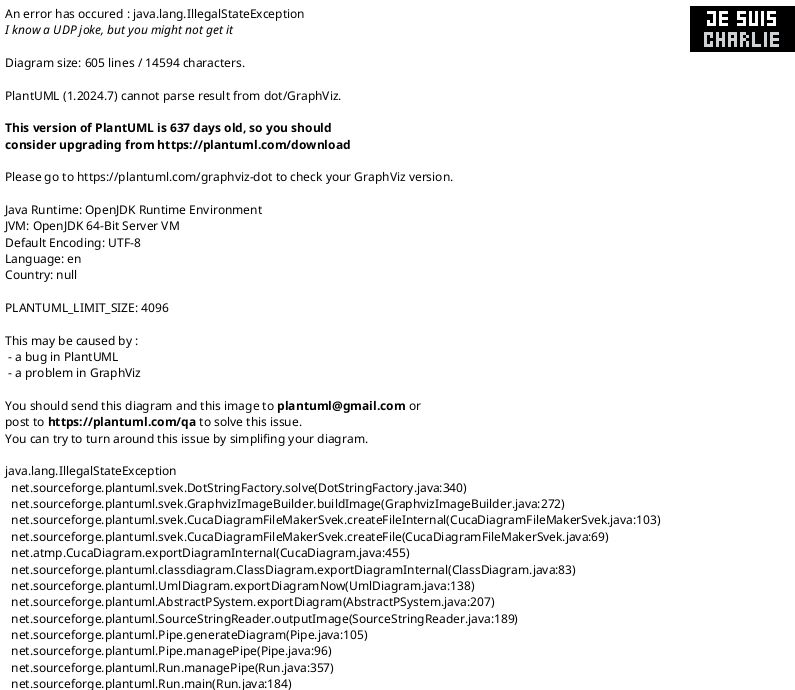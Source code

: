 @startuml
!theme plain

skinparam pageWidth 420mm
skinparam pageHeight 297mm
skinparam dpi 150

left to right direction

' Optimized for A3 landscape with centered core entities
skinparam linetype ortho
skinparam nodesep 40
skinparam ranksep 60
skinparam minClassWidth 100
skinparam linetype ortho
skinparam backgroundcolor white
skinparam defaultFontSize 12
skinparam rectangle {
  roundCorner 50
  BackGroundColor #F5DEBC
  LineThickness 10
  LineColor #E1F5FE
}

skinparam TitlefontColor  #ECA77F
skinparam TitleFontSize 36

scale 1
' Manual layout control - place core entities in center
!define GC_BEDROCK_POS (150, 200)
!define GC_UNCO_DESPOSIT_POS (200, 400)

rectangle   #F5DEBC;line:CD5656;line.bold; {

title Geocover 4.1 May 2025

entity "GC_LITHO_UNCO " as GC_LITHO_UNCO #F4C8A6 {
  --
  🔑 **UUID** : GUID <<PK>>
  --
  OBJECTID : OID
  TREE_LEVEL : Integer
  PARENT_REF : Integer
  DESCRIPTION : String
  GEOLCODE : Integer
}

entity "GC_LITHO_BED " as GC_LITHO_BED #F4C8A6 {
  --
  🔑 **UUID** : GUID <<PK>>
  --
  OBJECTID : OID
  TREE_LEVEL : Integer
  PARENT_REF : Integer
  DESCRIPTION : String
  GEOLCODE : Integer
}

entity "GC_LITSTRAT_BED " as GC_LITSTRAT_BED #F4C8A6 {
  --
  🔑 **UUID** : GUID <<PK>>
  --
  OBJECTID : OID
  TREE_LEVEL : Integer
  PARENT_REF : Integer
  DESCRIPTION : String
  GEOLCODE : Integer
}

entity "GC_LITSTRAT_UNCO " as GC_LITSTRAT_UNCO #F4C8A6 {
  --
  🔑 **UUID** : GUID <<PK>>
  --
  OBJECTID : OID
  TREE_LEVEL : Integer
  PARENT_REF : Integer
  DESCRIPTION : String
  GEOLCODE : Integer
}

entity "GC_GEOL_MAPPING_UNIT_ATT " as GC_GEOL_MAPPING_UNIT_ATT #F4C8A6 {
  --
  🔑 **UUID** : GUID <<PK>>
  --
  OBJECTID : OID
  LITSTRAT_FORMATION_BANK : GC_LITSTRAT_FORMATION_BANK_CD
  GEOL_MAPPING_UNIT : GC_GEOL_MAPPING_UNIT_CD
  CHRONO_TOP : GC_CHRONO_CD
  CHRONO_BOTTOM : GC_CHRONO_CD
  LITHO_MAIN : GC_LITHO_CD
  LITHO_SEC : GC_LITHO_CD
  LITHO_TER : GC_LITHO_CD
  CORRELATION : GC_CORRELATION_CD
}

entity "GC_SYSTEM " as GC_SYSTEM #F4C8A6 {
  --
  🔑 **UUID** : GUID <<PK>>
  --
  OBJECTID : OID
  DESCRIPTION : String
  GEOLCODE : Integer
}

entity "GC_COMPOSIT " as GC_COMPOSIT #F4C8A6 {
  --
  🔑 **UUID** : GUID <<PK>>
  --
  OBJECTID : OID
  DESCRIPTION : String
  GEOLCODE : Integer
}

entity "GC_ADMIXTURE " as GC_ADMIXTURE #F4C8A6 {
  --
  🔑 **UUID** : GUID <<PK>>
  --
  OBJECTID : OID
  DESCRIPTION : String
  GEOLCODE : Integer
}

entity "GC_CHARCAT " as GC_CHARCAT #F4C8A6 {
  --
  🔑 **UUID** : GUID <<PK>>
  --
  OBJECTID : OID
  DESCRIPTION : String
  GEOLCODE : Integer
}

entity "GC_CHRONO " as GC_CHRONO #F4C8A6 {
  --
  🔑 **UUID** : GUID <<PK>>
  --
  OBJECTID : OID
  TREE_LEVEL : Integer
  PARENT_REF : Integer
  DESCRIPTION : String
  GEOLCODE : Integer
}

entity "GC_LITHO " as GC_LITHO #F4C8A6 {
  --
  🔑 **UUID** : GUID <<PK>>
  --
  OBJECTID : OID
  TREE_LEVEL : Integer
  PARENT_REF : Integer
  DESCRIPTION : String
  GEOLCODE : Integer
}

entity "GC_GEOL_MAPPING_UNIT " as GC_GEOL_MAPPING_UNIT #F4C8A6 {
  --
  🔑 **UUID** : GUID <<PK>>
  --
  OBJECTID : OID
  TREE_LEVEL : Integer
  DESCRIPTION : String
  GEOLCODE : Integer
}

entity "GC_TECTO " as GC_TECTO #F4C8A6 {
  --
  🔑 **UUID** : GUID <<PK>>
  --
  OBJECTID : OID
  TREE_LEVEL : Integer
  PARENT_REF : Integer
  DESCRIPTION : String
  GEOLCODE : Integer
}

entity "GC_CORRELATION " as GC_CORRELATION #F4C8A6 {
  --
  🔑 **UUID** : GUID <<PK>>
  --
  OBJECTID : OID
  TREE_LEVEL : Integer
  PARENT_REF : Integer
  DESCRIPTION : String
  GEOLCODE : Integer
}

entity "GC_LITSTRAT_FORMATION_BANK " as GC_LITSTRAT_FORMATION_BANK #F4C8A6 {
  --
  🔑 **UUID** : GUID <<PK>>
  --
  OBJECTID : OID
  TREE_LEVEL : Integer
  PARENT_REF : Integer
  DESCRIPTION : String
  GEOLCODE : Integer
}

entity "GC_BEDROCK " as GC_BEDROCK <<spatial>> #ECA77F {
  --
  🔑 **UUID** : GUID <<PK>>
  --
  OBJECTID : OID
  SYMBOL : String
  RBED_CHRONO_T : GC_CHRONO_CD
  RBED_CHRONO_B : GC_CHRONO_CD
  RBED_EXOTIC_ELE : GC_BOOLEAN_CD
  TECTO : GC_TECTO_CD
  DESCRIPTION : String
  GEOL_MAPPING_UNIT_ATT_UUID : GUID
  SHAPE : Geometry <<GEOMETRY>>
  --
  GEOL_MAPPING_UNIT_ATT_UUID : GUID <<FK➜GC_GEOL_MAPPING_UNIT_ATT>>
}

entity "GC_LINEAR_OBJECTS " as GC_LINEAR_OBJECTS <<spatial>> #ECA77F {
  --
  🔑 **UUID** : GUID <<PK>>
  --
  OBJECTID : OID
  SYMBOL : String
  HPAL_CHRONO : GC_CHRONO_CD
  LPRO_LITHO : GC_LITHO_CD
  PCOB_FORMATIO : GC_LITSTRAT_BED_CD
  AARC_EPOCH : GC_AARC_EPOCH_CD
  AARC_PERIOD : GC_AARC_PERIOD_CD
  AARC_AGE : GC_AARC_AGE_CD
  AEXP_STATUS : GC_LIN_AEXP_STATUS_CD
  GALL_AGE : GC_LIN_GALL_AGE_CD
  GGLA_MORAI_MO : GC_LIN_GGLA_MORAI_MO_CD
  GGLA_GLAC_TYP : GC_LIN_GGLA_GLAC_TYP_CD
  GGLA_ICE_M_P : GC_LIN_GGLA_ICE_M_P_CD
  GGLA_QUAT_STR : GC_LIN_GGLA_QUAT_STR_CD
  HCON_COMBI : GC_LIN_HCON_COMBI_CD
  HPAL_REL_AGE : GC_LIN_HPAL_REL_AGE_CD
  HSUB_COMBI : GC_LIN_HSUB_COMBI_CD
  LGEO_STATUS : GC_LIN_LGEO_STATUS_CD
  LPRO_CONG_SPE : GC_LIN_LPRO_CONG_SPE_CD
  LPRO_NAME_HORIZ : GC_LITSTRAT_BED_CD
  PCOB_TYPE : GC_LIN_PCOB_TYPE_CD
  PCOH_CONFINE : GC_LIN_PCOH_CONFINE_CD
  PCOH_WA_TABLE : GC_LIN_PCOH_WA_TABLE_CD
  TTEC_FAULT_MO : GC_LIN_TTEC_FAULT_MO_CD
  TTEC_VERTI_MO : GC_LIN_TTEC_VERTI_MO_CD
  TTEC_HORIZ_MO : GC_LIN_TTEC_HORIZ_MO_CD
  TTEC_STATUS : GC_LIN_TTEC_STATUS_CD
  TTEC_META_STA : GC_LIN_TTEC_META_STA_CD
  GGLA_REF_YEAR : Integer
  GGLA_SOURCE : String
  HPAL_REF_YEAR : Integer
  HPAL_SOURCE : String
  LPRO_ORIG_DESCR : String
  LMIN_CHEMISTRY : String
  PCOB_ALTITUDE : Double
  PCOH_ALTITUDE : Double
  TTEC_NAME : String
  PRINTED : GC_BOOLEAN_CD
  TTEC_LIM_TYP : GC_LIN_TTEC_LIM_TYP
  TTEC_HIERA : GC_LIN_TTEC_HIERA_CD
  SHAPE : Geometry <<GEOMETRY>>
}

entity "GC_EXPLOIT_GEOMAT_PT " as GC_EXPLOIT_GEOMAT_PT <<spatial>> #ECA77F {
  --
  🔑 **UUID** : GUID <<PK>>
  --
  OBJECTID : OID
  SYMBOL : String
  AEXP_STATUS : GC_EX_GEO_PNT_AEXP_STATUS_CD
  AEXP_TARG_MAT : GC_EX_GEO_PNT_AEXP_TARG_MAT_CD
  AEXP_DEPTH_TOT : Double
  PRINTED : GC_BOOLEAN_CD
  SHAPE : Geometry <<GEOMETRY>>
}

entity "GC_EXPLOIT_GEOMAT_PLG " as GC_EXPLOIT_GEOMAT_PLG <<spatial>> #ECA77F {
  --
  🔑 **UUID** : GUID <<PK>>
  --
  OBJECTID : OID
  SYMBOL : String
  AEXP_STATUS : GC_EX_GEO_PLG_AEXP_STATUS_CD
  AEXP_TARG_MAT : GC_EX_GEO_PLG_AEXP_TARG_MAT_CD
  SHAPE : Geometry <<GEOMETRY>>
}

entity "GC_POINT_OBJECTS " as GC_POINT_OBJECTS <<spatial>> #ECA77F {
  --
  🔑 **UUID** : GUID <<PK>>
  --
  OBJECTID : OID
  SYMBOL : String
  RUNC_MAT_TYPE : GC_LITHO_CD
  ABOR_FM_A : GC_GEOL_MAPPING_UNIT_CD
  ABOR_FM_B : GC_GEOL_MAPPING_UNIT_CD
  PSLO_FORMATIO : GC_LITSTRAT_BED_CD
  AARC_EPOCH : GC_AARC_EPOCH_CD
  AARC_PERIOD : GC_AARC_PERIOD_CD
  AARC_AGE : GC_AARC_AGE_CD
  AARC_TYPE : GC_PNT_AARC_TYPE_CD
  ABOR_MAIN_TAR : GC_PNT_ABOR_MAIN_TAR_CD
  ABOR_TARG_MAT : GC_PNT_ABOR_TARG_MAT_CD
  ABOR_D_C_UNDERG : GC_BOOLEAN_CD
  GKAR_ICE_CAVE : GC_BOOLEAN_CD
  HCON_STATUS : GC_PNT_HCON_STATUS_CD
  HCON_EPOCH : GC_PNT_HCON_EPOCH_CD
  HSUR_STATUS : GC_PNT_HSUR_STATUS_CD
  HSUR_FLOW_CON : GC_PNT_HSUR_FLOW_CON_CD
  HSUR_TYPE : GC_PNT_HSUR_TYPE_CD
  HSUR_DIS_LOCA : GC_PNT_HSUR_DIS_LOCA_CD
  HSUR_COMBI : GC_PNT_HSUR_COMBI_CD
  LANO_TYPE : GC_PNT_LANO_TYPE_CD
  LRES_STATUS : GC_PNT_LRES_STATUS_CD
  LRES_MATERIAL : GC_PNT_LRES_MATERIAL_CD
  LTYP_STRATI : GC_PNT_LTYP_STRATI_CD
  LTYP_ACCESSIBIL : GC_BOOLEAN_CD
  LTYP_PROTECTED : GC_BOOLEAN_CD
  MFOL_FOLD_TYP : GC_PNT_MFOL_FOLD_TYP_CD
  MFOL_PHASE : GC_PNT_MFOL_PHASE_CD
  MPLA_POLARITY : GC_PNT_MPLA_POLARITY_CD
  MPLA_PHASE : GC_PNT_MPLA_PHASE_CD
  MPLA_OB_DIP_SLO : GC_BOOLEAN_CD
  PSLO_TYPE : GC_PNT_PSLO_TYPE_CD
  RUNC_STATUS : GC_PNT_RUNC_STATUS_CD
  RUNC_ROCK_TYP : GC_PNT_RUNC_ROCK_TYP_CD
  RUNC_ROCK_SPE : GC_LITSTRAT_BED_CD
  RUNC_PROTECTED : GC_BOOLEAN_CD
  TDEF_FOLD_TYP : GC_PNT_TDEF_FOLD_TYP_CD
  TDEF_FOLD_FOR : GC_PNT_TDEF_FOLD_FOR_CD
  ABOR_DEPTH_BEDR : Double
  ABOR_DEPTH_TOT : Double
  ABOR_DEPTH_FM_A : Double
  ABOR_DEPTH_FM_B : Double
  ABOR_DEPTH_WT : Double
  AZIMUTH : Integer
  DIP : Integer
  ABOR_REF_NUMBER : Integer
  HCON_DEPTH : Double
  HCON_DEPTH_WT : Double
  HCON_MEA_PERIOD : String
  HSUR_TEMP : Integer
  HSUR_CHEMISTRY : String
  LRES_CHEMISTRY : String
  LTYP_NAME : String
  MFOL_PHASE_REF : String
  MPLA_PHASE_REF : String
  PMOD_HEIGHT : Double
  PMOD_MEA_PERIOD : String
  RUNC_ORIG_DESCR : String
  LMIS_ORIG_ID : String
  PRINTED : GC_BOOLEAN_CD
  ABOR_LITHO : GC_LITHO_CD
  SHAPE : Geometry <<GEOMETRY>>
}

entity "GC_UNCO_DESPOSIT " as GC_UNCO_DESPOSIT <<spatial>> #ECA77F {
  --
  🔑 **UUID** : GUID <<PK>>
  --
  OBJECTID : OID
  SYMBOL : String
  RUNC_CHRONO_T : GC_CHRONO_CD
  RUNC_CHRONO_B : GC_CHRONO_CD
  RUNC_LITHO : GC_LITHO_UNCO_CD
  RUNC_LITSTRAT : GC_LITSTRAT_UNCO_CD
  RUNC_HARMOS_REV : GC_HARMOS_REV_CD
  RUNC_STRUCTUR : GC_UN_DEP_RUNC_STRUCTUR_CD
  RUNC_MORPHOLO : GC_UN_DEP_RUNC_MORPHOLO_CD
  RUNC_GLAC_TYP : GC_UN_DEP_RUNC_GLAC_TYP_CD
  RUNC_THIN_COV : GC_UN_DEP_RUNC_THIN_COV_CD
  RUNC_BURIED_OUT : GC_BOOLEAN_CD
  RUNC_ORIG_DESCR : String
  RUNC_REF_YEAR : String
  RUNC_INDEX : String
  SHAPE : Geometry <<GEOMETRY>>
}

entity "GC_SURFACES " as GC_SURFACES <<spatial>> #ECA77F {
  --
  🔑 **UUID** : GUID <<PK>>
  --
  OBJECTID : OID
  SYMBOL : String
  AARC_EPOCH : GC_AARC_EPOCH_CD
  AARC_PERIOD : GC_AARC_PERIOD_CD
  AARC_AGE : GC_AARC_AGE_CD
  GINS_MAIN_MOV : GC_SURF_GINS_MAIN_MOV_CD
  TDEF_TYPE : GC_SURF_TDEF_TYPE_CD
  SHAPE : Geometry <<GEOMETRY>>
}

entity "GC_FOSSILS " as GC_FOSSILS <<spatial>> #ECA77F {
  --
  🔑 **UUID** : GUID <<PK>>
  --
  OBJECTID : OID
  SYMBOL : String
  LFOS_DIVISION : GC_FOSS_LFOS_DIVISION_CD
  LFOS_DAT_METH : GC_FOSS_LFOS_DAT_METH_CD
  LFOS_STATUS : GC_FOSS_LFOS_STATUS_CD
  LFOS_PROTECTED : GC_BOOLEAN_CD
  PRINTED : GC_BOOLEAN_CD
  SHAPE : Geometry <<GEOMETRY>>
}

entity "GC_EXPLOIT_GEOMAT_PLG_GC_GEOL_MAPPING_UNIT" as GC_EXPLOIT_GEOMAT_PLG_GC_GEOL_MAPPING_UNIT <<junction>> #FFF8E1 {
  GC_EXPLOIT_GEOMAT_PLG_UUID : GUID <<FK➜GC_EXPLOIT_GEOMAT_PLG>>
  GC_GEOL_MAPPING_UNIT_UUID : GUID <<FK➜GC_GEOL_MAPPING_UNIT>>
}

entity "GC_EXPLOIT_GEOMAT_PT_GC_GEOL_MAPPING_UNIT" as GC_EXPLOIT_GEOMAT_PT_GC_GEOL_MAPPING_UNIT <<junction>> #FFF8E1 {
  GC_EXPLOIT_GEOMAT_PT_UUID : GUID <<FK➜GC_EXPLOIT_GEOMAT_PT>>
  GC_GEOL_MAPPING_UNIT_UUID : GUID <<FK➜GC_GEOL_MAPPING_UNIT>>
}

entity "GC_BEDROCK_GC_LITHO_BED" as GC_BEDROCK_GC_LITHO_BED <<junction>> #FFF8E1 {
  GC_BEDROCK_UUID : GUID <<FK➜GC_BEDROCK>>
  GC_LITHO_BED_UUID : GUID <<FK➜GC_LITHO_BED>>
}

entity "GC_FOSSILS_GC_SYSTEM" as GC_FOSSILS_GC_SYSTEM <<junction>> #FFF8E1 {
  GC_FOSSILS_UUID : GUID <<FK➜GC_FOSSILS>>
  GC_SYSTEM_UUID : GUID <<FK➜GC_SYSTEM>>
}

entity "GC_UNCO_DESPOSIT_GC_COMPOSIT" as GC_UNCO_DESPOSIT_GC_COMPOSIT <<junction>> #FFF8E1 {
  GC_UNCO_DESPOSIT_UUID : GUID <<FK➜GC_UNCO_DESPOSIT>>
  GC_COMPOSIT_UUID : GUID <<FK➜GC_COMPOSIT>>
}

entity "GC_UNCO_DESPOSIT_GC_ADMIXTURE" as GC_UNCO_DESPOSIT_GC_ADMIXTURE <<junction>> #FFF8E1 {
  GC_UNCO_DESPOSIT_UUID : GUID <<FK➜GC_UNCO_DESPOSIT>>
  GC_ADMIXTURE_UUID : GUID <<FK➜GC_ADMIXTURE>>
}

entity "GC_UNCO_DESPOSIT_GC_CHARCAT" as GC_UNCO_DESPOSIT_GC_CHARCAT <<junction>> #FFF8E1 {
  GC_UNCO_DESPOSIT_UUID : GUID <<FK➜GC_UNCO_DESPOSIT>>
  GC_CHARCAT_UUID : GUID <<FK➜GC_CHARCAT>>
}

entity "GC_UNCO_DESPOSIT_GC_LITHO" as GC_UNCO_DESPOSIT_GC_LITHO <<junction>> #FFF8E1 {
  GC_UNCO_DESPOSIT_UUID : GUID <<FK➜GC_UNCO_DESPOSIT>>
  GC_LITHO_UUID : GUID <<FK➜GC_LITHO>>
}

' Position core entities in center
GCUNCO_DESPOSIT -[hidden]down- GC_BEDROCK

' Relationships
GC_GEOL_MAPPING_UNIT_ATT ||--right--o{ GC_BEDROCK : "GEOL_MAPPING_UNIT_ATT_UUID"
GC_EXPLOIT_GEOMAT_PLG ||--right--o{ GC_EXPLOIT_GEOMAT_PLG_GC_GEOL_MAPPING_UNIT : "1:n"
GC_GEOL_MAPPING_UNIT ||--right--o{ GC_EXPLOIT_GEOMAT_PLG_GC_GEOL_MAPPING_UNIT : "1:n"
GC_EXPLOIT_GEOMAT_PT ||--right--o{ GC_EXPLOIT_GEOMAT_PT_GC_GEOL_MAPPING_UNIT : "1:n"
GC_GEOL_MAPPING_UNIT ||--right--o{ GC_EXPLOIT_GEOMAT_PT_GC_GEOL_MAPPING_UNIT : "1:n"
GC_BEDROCK ||--right--o{ GC_BEDROCK_GC_LITHO_BED : "1:n"
GC_LITHO_BED ||--right--o{ GC_BEDROCK_GC_LITHO_BED : "1:n"
GC_FOSSILS ||--right--o{ GC_FOSSILS_GC_SYSTEM : "1:n"
GC_SYSTEM ||--right--o{ GC_FOSSILS_GC_SYSTEM : "1:n"
GC_UNCO_DESPOSIT ||--right--o{ GC_UNCO_DESPOSIT_GC_COMPOSIT : "1:n"
GC_COMPOSIT ||--right--o{ GC_UNCO_DESPOSIT_GC_COMPOSIT : "1:n"
GC_UNCO_DESPOSIT ||--right--o{ GC_UNCO_DESPOSIT_GC_ADMIXTURE : "1:n"
GC_ADMIXTURE ||--right--o{ GC_UNCO_DESPOSIT_GC_ADMIXTURE : "1:n"
GC_UNCO_DESPOSIT ||--right--o{ GC_UNCO_DESPOSIT_GC_CHARCAT : "1:n"
GC_CHARCAT ||--right--o{ GC_UNCO_DESPOSIT_GC_CHARCAT : "1:n"
GC_UNCO_DESPOSIT ||--right--o{ GC_UNCO_DESPOSIT_GC_LITHO : "1:n"
GC_LITHO ||--right--o{ GC_UNCO_DESPOSIT_GC_LITHO : "1:n"
}
@enduml